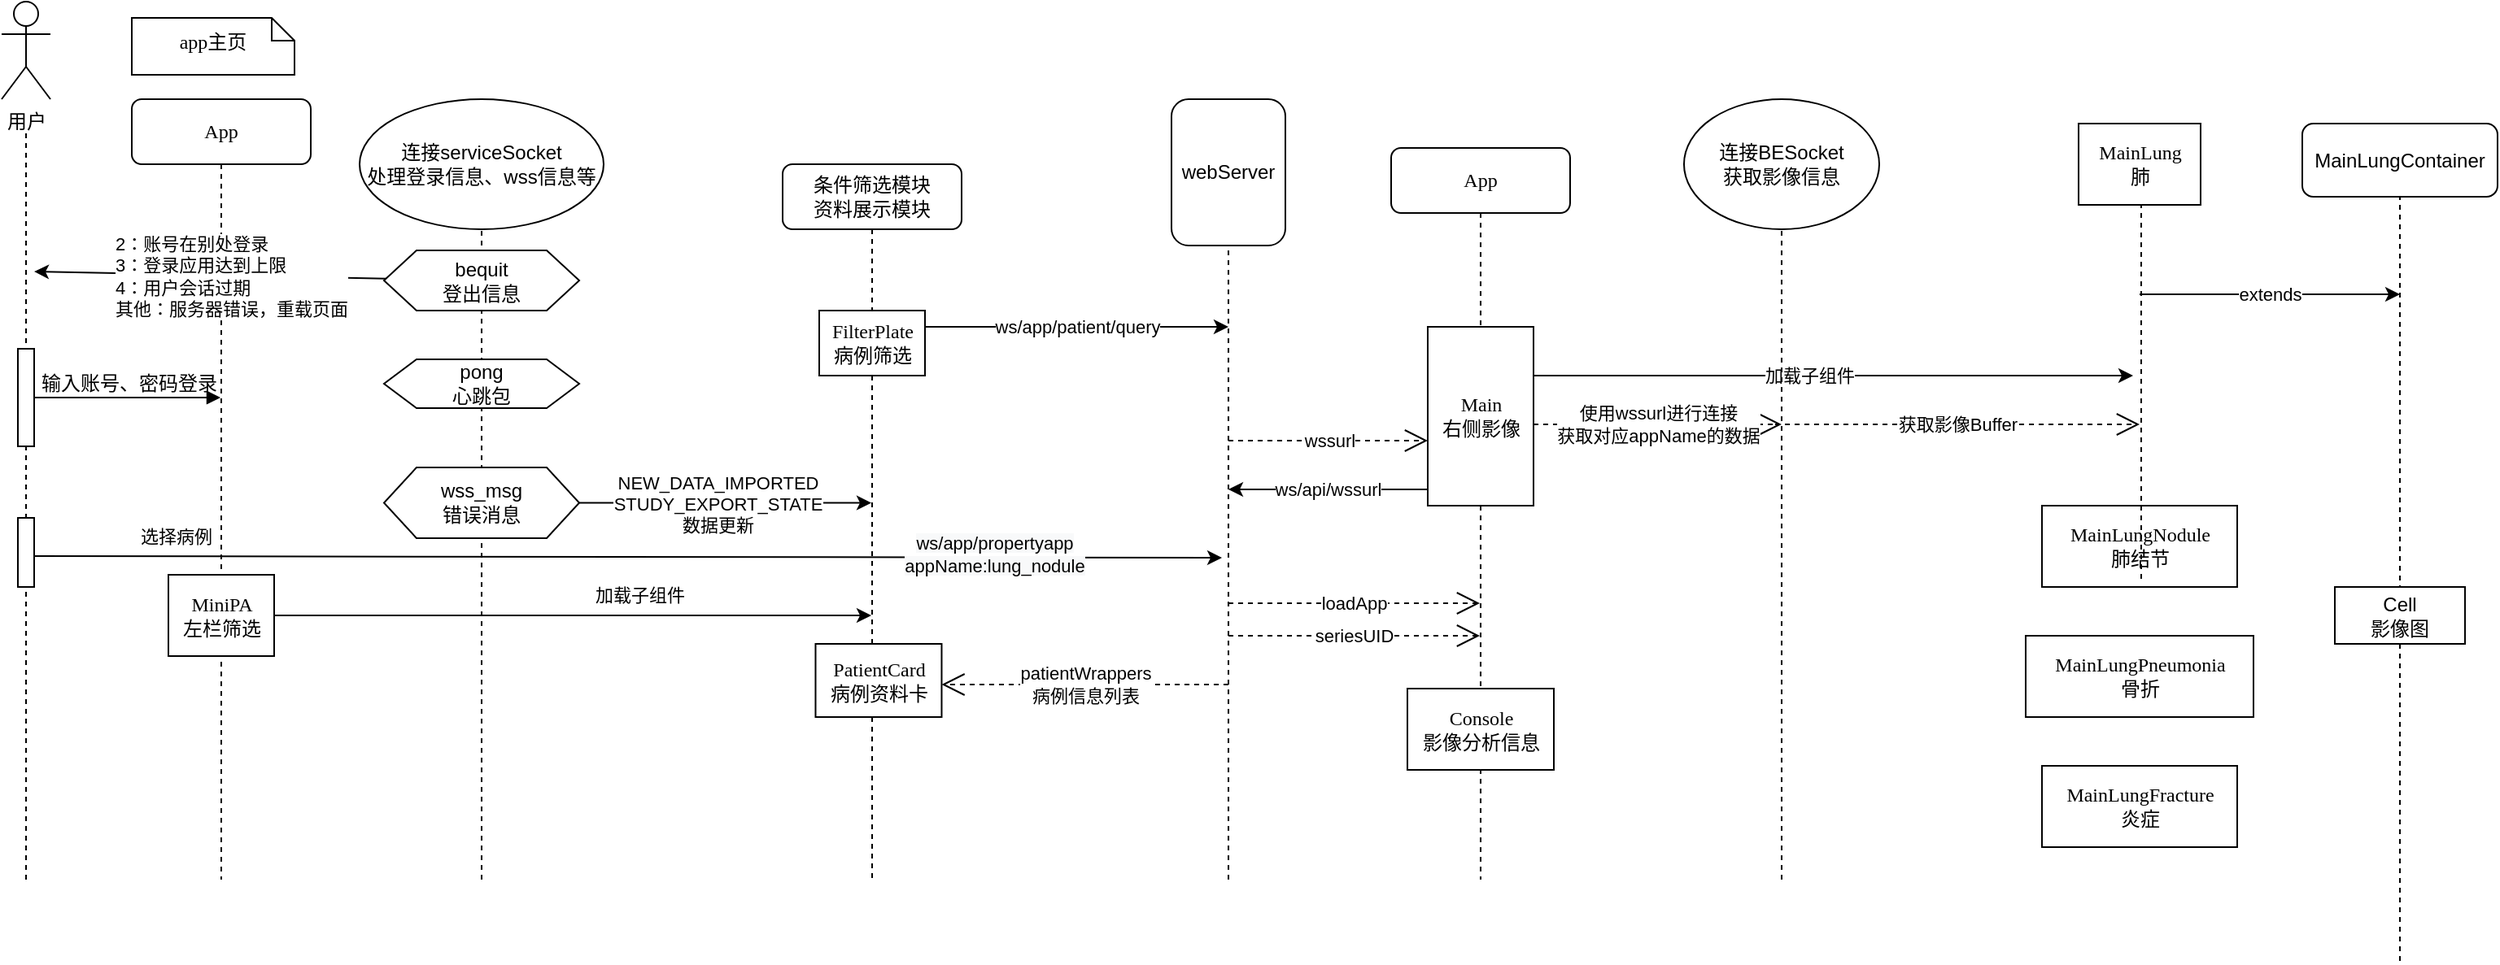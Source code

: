 <mxfile version="14.9.0" type="github">
  <diagram name="Page-1" id="13e1069c-82ec-6db2-03f1-153e76fe0fe0">
    <mxGraphModel dx="1154" dy="594" grid="1" gridSize="10" guides="1" tooltips="1" connect="1" arrows="1" fold="1" page="1" pageScale="1" pageWidth="1100" pageHeight="850" background="none" math="0" shadow="0">
      <root>
        <mxCell id="0" />
        <mxCell id="1" parent="0" />
        <mxCell id="CF_FWANQ5Wj2ceeT_asj-5" value="" style="endArrow=none;dashed=1;html=1;" parent="1" edge="1">
          <mxGeometry width="50" height="50" relative="1" as="geometry">
            <mxPoint x="35" y="560" as="sourcePoint" />
            <mxPoint x="35" y="100" as="targetPoint" />
          </mxGeometry>
        </mxCell>
        <mxCell id="7baba1c4bc27f4b0-2" value="条件筛选模块&lt;br&gt;资料展示模块" style="shape=umlLifeline;perimeter=lifelinePerimeter;whiteSpace=wrap;html=1;container=1;collapsible=0;recursiveResize=0;outlineConnect=0;rounded=1;shadow=0;comic=0;labelBackgroundColor=none;strokeWidth=1;fontFamily=Verdana;fontSize=12;align=center;" parent="1" vertex="1">
          <mxGeometry x="500" y="120" width="110" height="440" as="geometry" />
        </mxCell>
        <mxCell id="7baba1c4bc27f4b0-10" value="FilterPlate&lt;br&gt;病例筛选" style="html=1;points=[];perimeter=orthogonalPerimeter;rounded=0;shadow=0;comic=0;labelBackgroundColor=none;strokeWidth=1;fontFamily=Verdana;fontSize=12;align=center;" parent="7baba1c4bc27f4b0-2" vertex="1">
          <mxGeometry x="22.5" y="90" width="65" height="40" as="geometry" />
        </mxCell>
        <mxCell id="7baba1c4bc27f4b0-8" value="App" style="shape=umlLifeline;perimeter=lifelinePerimeter;whiteSpace=wrap;html=1;container=1;collapsible=0;recursiveResize=0;outlineConnect=0;rounded=1;shadow=0;comic=0;labelBackgroundColor=none;strokeWidth=1;fontFamily=Verdana;fontSize=12;align=center;" parent="1" vertex="1">
          <mxGeometry x="100" y="80" width="110" height="480" as="geometry" />
        </mxCell>
        <mxCell id="7baba1c4bc27f4b0-9" value="MiniPA&lt;br&gt;左栏筛选" style="html=1;points=[];perimeter=orthogonalPerimeter;rounded=0;shadow=0;comic=0;labelBackgroundColor=none;strokeWidth=1;fontFamily=Verdana;fontSize=12;align=center;" parent="7baba1c4bc27f4b0-8" vertex="1">
          <mxGeometry x="22.5" y="292.5" width="65" height="50" as="geometry" />
        </mxCell>
        <mxCell id="7baba1c4bc27f4b0-40" value="app主页" style="shape=note;whiteSpace=wrap;html=1;size=14;verticalAlign=middle;align=center;spacingTop=-6;rounded=0;shadow=0;comic=0;labelBackgroundColor=none;strokeWidth=1;fontFamily=Verdana;fontSize=12;" parent="1" vertex="1">
          <mxGeometry x="100" y="30" width="100" height="35" as="geometry" />
        </mxCell>
        <mxCell id="CF_FWANQ5Wj2ceeT_asj-1" value="用户" style="shape=umlActor;verticalLabelPosition=bottom;verticalAlign=top;html=1;outlineConnect=0;" parent="1" vertex="1">
          <mxGeometry x="20" y="20" width="30" height="60" as="geometry" />
        </mxCell>
        <mxCell id="CF_FWANQ5Wj2ceeT_asj-2" value="" style="html=1;points=[];perimeter=orthogonalPerimeter;rounded=0;shadow=0;comic=0;labelBackgroundColor=none;strokeWidth=1;fontFamily=Verdana;fontSize=12;align=center;" parent="1" vertex="1">
          <mxGeometry x="30" y="233.5" width="10" height="60" as="geometry" />
        </mxCell>
        <mxCell id="CF_FWANQ5Wj2ceeT_asj-6" value="&lt;span style=&quot;font-family: &amp;#34;helvetica&amp;#34;&quot;&gt;输入账号、密码登录&lt;/span&gt;" style="html=1;verticalAlign=bottom;endArrow=block;labelBackgroundColor=none;fontFamily=Verdana;fontSize=12;edgeStyle=elbowEdgeStyle;elbow=vertical;" parent="1" target="7baba1c4bc27f4b0-8" edge="1" source="CF_FWANQ5Wj2ceeT_asj-2">
          <mxGeometry relative="1" as="geometry">
            <mxPoint x="40" y="240" as="sourcePoint" />
            <mxPoint x="120" y="250" as="targetPoint" />
          </mxGeometry>
        </mxCell>
        <mxCell id="CF_FWANQ5Wj2ceeT_asj-12" value="" style="endArrow=classic;html=1;" parent="1" source="7baba1c4bc27f4b0-9" target="7baba1c4bc27f4b0-2" edge="1">
          <mxGeometry width="50" height="50" relative="1" as="geometry">
            <mxPoint x="310" y="230" as="sourcePoint" />
            <mxPoint x="360" y="180" as="targetPoint" />
          </mxGeometry>
        </mxCell>
        <mxCell id="CF_FWANQ5Wj2ceeT_asj-13" value="加载子组件" style="edgeLabel;html=1;align=center;verticalAlign=middle;resizable=0;points=[];" parent="CF_FWANQ5Wj2ceeT_asj-12" vertex="1" connectable="0">
          <mxGeometry x="0.298" y="-3" relative="1" as="geometry">
            <mxPoint x="-14" y="-16" as="offset" />
          </mxGeometry>
        </mxCell>
        <mxCell id="CF_FWANQ5Wj2ceeT_asj-14" value="PatientCard&lt;br&gt;病例资料卡" style="html=1;points=[];perimeter=orthogonalPerimeter;rounded=0;shadow=0;comic=0;labelBackgroundColor=none;strokeWidth=1;fontFamily=Verdana;fontSize=12;align=center;" parent="1" vertex="1">
          <mxGeometry x="520.24" y="415" width="77.5" height="45" as="geometry" />
        </mxCell>
        <mxCell id="CF_FWANQ5Wj2ceeT_asj-16" value="ws/app/patient/query" style="endArrow=classic;html=1;startArrow=none;" parent="1" source="7baba1c4bc27f4b0-10" edge="1">
          <mxGeometry width="50" height="50" relative="1" as="geometry">
            <mxPoint x="613.99" y="167.353" as="sourcePoint" />
            <mxPoint x="773.99" y="220" as="targetPoint" />
          </mxGeometry>
        </mxCell>
        <mxCell id="CF_FWANQ5Wj2ceeT_asj-18" value="webServer" style="rounded=1;whiteSpace=wrap;html=1;gradientColor=none;align=center;verticalAlign=middle;" parent="1" vertex="1">
          <mxGeometry x="738.99" y="80" width="70" height="90" as="geometry" />
        </mxCell>
        <mxCell id="GgmhdhTbTPwPxOHPuyEN-7" value="App" style="shape=umlLifeline;perimeter=lifelinePerimeter;whiteSpace=wrap;html=1;container=1;collapsible=0;recursiveResize=0;outlineConnect=0;rounded=1;shadow=0;comic=0;labelBackgroundColor=none;strokeWidth=1;fontFamily=Verdana;fontSize=12;align=center;" vertex="1" parent="1">
          <mxGeometry x="873.99" y="110" width="110" height="450" as="geometry" />
        </mxCell>
        <mxCell id="GgmhdhTbTPwPxOHPuyEN-8" value="Console&lt;br&gt;影像分析信息" style="html=1;points=[];perimeter=orthogonalPerimeter;rounded=0;shadow=0;comic=0;labelBackgroundColor=none;strokeWidth=1;fontFamily=Verdana;fontSize=12;align=center;" vertex="1" parent="GgmhdhTbTPwPxOHPuyEN-7">
          <mxGeometry x="10" y="332.5" width="90" height="50" as="geometry" />
        </mxCell>
        <mxCell id="GgmhdhTbTPwPxOHPuyEN-9" value="Main&lt;br&gt;右侧影像" style="html=1;points=[];perimeter=orthogonalPerimeter;rounded=0;shadow=0;comic=0;labelBackgroundColor=none;strokeWidth=1;fontFamily=Verdana;fontSize=12;align=center;" vertex="1" parent="1">
          <mxGeometry x="896.49" y="220" width="65" height="110" as="geometry" />
        </mxCell>
        <mxCell id="GgmhdhTbTPwPxOHPuyEN-19" value="loadApp" style="endArrow=open;endSize=12;dashed=1;html=1;" edge="1" parent="1" target="GgmhdhTbTPwPxOHPuyEN-7">
          <mxGeometry x="-0.003" width="160" relative="1" as="geometry">
            <mxPoint x="773.99" y="390" as="sourcePoint" />
            <mxPoint x="923.99" y="210" as="targetPoint" />
            <mxPoint as="offset" />
          </mxGeometry>
        </mxCell>
        <mxCell id="GgmhdhTbTPwPxOHPuyEN-20" value="连接BESocket&lt;br&gt;获取影像信息" style="ellipse;whiteSpace=wrap;html=1;" vertex="1" parent="1">
          <mxGeometry x="1053.99" y="80" width="120" height="80" as="geometry" />
        </mxCell>
        <mxCell id="GgmhdhTbTPwPxOHPuyEN-24" value="wssurl" style="endArrow=open;endSize=12;dashed=1;html=1;" edge="1" parent="1" target="GgmhdhTbTPwPxOHPuyEN-9">
          <mxGeometry x="0.02" width="160" relative="1" as="geometry">
            <mxPoint x="773.99" y="290" as="sourcePoint" />
            <mxPoint x="833.99" y="240" as="targetPoint" />
            <Array as="points" />
            <mxPoint as="offset" />
          </mxGeometry>
        </mxCell>
        <mxCell id="GgmhdhTbTPwPxOHPuyEN-27" value="使用wssurl进行连接&lt;br&gt;获取对应appName的数据" style="endArrow=open;endSize=12;dashed=1;html=1;" edge="1" parent="1" source="GgmhdhTbTPwPxOHPuyEN-9">
          <mxGeometry width="160" relative="1" as="geometry">
            <mxPoint x="943.99" y="250" as="sourcePoint" />
            <mxPoint x="1113.99" y="280" as="targetPoint" />
            <Array as="points" />
          </mxGeometry>
        </mxCell>
        <mxCell id="GgmhdhTbTPwPxOHPuyEN-28" value="连接serviceSocket&lt;br&gt;处理登录信息、wss信息等" style="ellipse;whiteSpace=wrap;html=1;" vertex="1" parent="1">
          <mxGeometry x="240" y="80" width="150" height="80" as="geometry" />
        </mxCell>
        <mxCell id="GgmhdhTbTPwPxOHPuyEN-30" value="" style="endArrow=classic;html=1;" edge="1" parent="1" source="GgmhdhTbTPwPxOHPuyEN-9">
          <mxGeometry width="50" height="50" relative="1" as="geometry">
            <mxPoint x="1073.99" y="390" as="sourcePoint" />
            <mxPoint x="1330" y="250" as="targetPoint" />
          </mxGeometry>
        </mxCell>
        <mxCell id="GgmhdhTbTPwPxOHPuyEN-31" value="加载子组件" style="edgeLabel;html=1;align=center;verticalAlign=middle;resizable=0;points=[];" vertex="1" connectable="0" parent="GgmhdhTbTPwPxOHPuyEN-30">
          <mxGeometry x="-0.143" y="-1" relative="1" as="geometry">
            <mxPoint x="11" y="-1" as="offset" />
          </mxGeometry>
        </mxCell>
        <mxCell id="GgmhdhTbTPwPxOHPuyEN-51" value="" style="endArrow=none;dashed=1;html=1;startArrow=none;" edge="1" parent="1" source="GgmhdhTbTPwPxOHPuyEN-29">
          <mxGeometry width="50" height="50" relative="1" as="geometry">
            <mxPoint x="1334.99" y="375" as="sourcePoint" />
            <mxPoint x="1335" y="130" as="targetPoint" />
          </mxGeometry>
        </mxCell>
        <mxCell id="GgmhdhTbTPwPxOHPuyEN-46" value="MainLungNodule&lt;br&gt;肺结节" style="html=1;points=[];perimeter=orthogonalPerimeter;rounded=0;shadow=0;comic=0;labelBackgroundColor=none;strokeWidth=1;fontFamily=Verdana;fontSize=12;align=center;" vertex="1" parent="1">
          <mxGeometry x="1273.99" y="330" width="120" height="50" as="geometry" />
        </mxCell>
        <mxCell id="GgmhdhTbTPwPxOHPuyEN-52" value="" style="endArrow=none;dashed=1;html=1;startArrow=none;" edge="1" parent="1">
          <mxGeometry width="50" height="50" relative="1" as="geometry">
            <mxPoint x="1334.99" y="455" as="sourcePoint" />
            <mxPoint x="1334.99" y="425" as="targetPoint" />
          </mxGeometry>
        </mxCell>
        <mxCell id="GgmhdhTbTPwPxOHPuyEN-47" value="MainLungPneumonia&lt;br&gt;骨折" style="html=1;points=[];perimeter=orthogonalPerimeter;rounded=0;shadow=0;comic=0;labelBackgroundColor=none;strokeWidth=1;fontFamily=Verdana;fontSize=12;align=center;" vertex="1" parent="1">
          <mxGeometry x="1263.99" y="410" width="140" height="50" as="geometry" />
        </mxCell>
        <mxCell id="GgmhdhTbTPwPxOHPuyEN-53" value="" style="endArrow=none;dashed=1;html=1;startArrow=none;" edge="1" parent="1">
          <mxGeometry width="50" height="50" relative="1" as="geometry">
            <mxPoint x="1334.99" y="535" as="sourcePoint" />
            <mxPoint x="1334.99" y="505" as="targetPoint" />
          </mxGeometry>
        </mxCell>
        <mxCell id="GgmhdhTbTPwPxOHPuyEN-48" value="MainLungFracture&lt;br&gt;炎症" style="html=1;points=[];perimeter=orthogonalPerimeter;rounded=0;shadow=0;comic=0;labelBackgroundColor=none;strokeWidth=1;fontFamily=Verdana;fontSize=12;align=center;" vertex="1" parent="1">
          <mxGeometry x="1273.99" y="490" width="120" height="50" as="geometry" />
        </mxCell>
        <mxCell id="GgmhdhTbTPwPxOHPuyEN-57" value="MainLungContainer" style="rounded=1;whiteSpace=wrap;html=1;" vertex="1" parent="1">
          <mxGeometry x="1433.99" y="95" width="120" height="45" as="geometry" />
        </mxCell>
        <mxCell id="GgmhdhTbTPwPxOHPuyEN-58" value="extends" style="endArrow=classic;html=1;" edge="1" parent="1">
          <mxGeometry width="50" height="50" relative="1" as="geometry">
            <mxPoint x="1334" y="200" as="sourcePoint" />
            <mxPoint x="1494" y="200" as="targetPoint" />
          </mxGeometry>
        </mxCell>
        <mxCell id="GgmhdhTbTPwPxOHPuyEN-59" value="" style="endArrow=none;dashed=1;html=1;" edge="1" parent="1" target="GgmhdhTbTPwPxOHPuyEN-57">
          <mxGeometry width="50" height="50" relative="1" as="geometry">
            <mxPoint x="1493.99" y="610" as="sourcePoint" />
            <mxPoint x="1243.99" y="430" as="targetPoint" />
          </mxGeometry>
        </mxCell>
        <mxCell id="GgmhdhTbTPwPxOHPuyEN-60" value="Cell&lt;br&gt;影像图" style="rounded=0;whiteSpace=wrap;html=1;" vertex="1" parent="1">
          <mxGeometry x="1453.99" y="380" width="80" height="35" as="geometry" />
        </mxCell>
        <mxCell id="GgmhdhTbTPwPxOHPuyEN-61" value="获取影像Buffer" style="endArrow=open;endSize=12;dashed=1;html=1;" edge="1" parent="1">
          <mxGeometry width="160" relative="1" as="geometry">
            <mxPoint x="1110" y="280" as="sourcePoint" />
            <mxPoint x="1334" y="280" as="targetPoint" />
          </mxGeometry>
        </mxCell>
        <mxCell id="GgmhdhTbTPwPxOHPuyEN-65" value="" style="endArrow=none;dashed=1;html=1;" edge="1" parent="1" target="CF_FWANQ5Wj2ceeT_asj-18">
          <mxGeometry width="50" height="50" relative="1" as="geometry">
            <mxPoint x="774" y="560" as="sourcePoint" />
            <mxPoint x="783.99" y="160" as="targetPoint" />
          </mxGeometry>
        </mxCell>
        <mxCell id="GgmhdhTbTPwPxOHPuyEN-68" value="patientWrappers&lt;br&gt;病例信息列表" style="endArrow=open;endSize=12;dashed=1;html=1;" edge="1" parent="1" target="CF_FWANQ5Wj2ceeT_asj-14">
          <mxGeometry width="160" relative="1" as="geometry">
            <mxPoint x="773.99" y="440" as="sourcePoint" />
            <mxPoint x="723.99" y="380" as="targetPoint" />
          </mxGeometry>
        </mxCell>
        <mxCell id="GgmhdhTbTPwPxOHPuyEN-70" value="选择病例" style="endArrow=classic;html=1;exitX=0.9;exitY=0.553;exitDx=0;exitDy=0;exitPerimeter=0;" edge="1" parent="1" source="GgmhdhTbTPwPxOHPuyEN-73">
          <mxGeometry x="-0.761" y="12" width="50" height="50" relative="1" as="geometry">
            <mxPoint x="30" y="358.53" as="sourcePoint" />
            <mxPoint x="770" y="362" as="targetPoint" />
            <mxPoint as="offset" />
          </mxGeometry>
        </mxCell>
        <mxCell id="GgmhdhTbTPwPxOHPuyEN-84" value="Text" style="edgeLabel;html=1;align=center;verticalAlign=middle;resizable=0;points=[];" vertex="1" connectable="0" parent="GgmhdhTbTPwPxOHPuyEN-70">
          <mxGeometry x="0.592" y="-1" relative="1" as="geometry">
            <mxPoint as="offset" />
          </mxGeometry>
        </mxCell>
        <mxCell id="GgmhdhTbTPwPxOHPuyEN-85" value="&lt;span style=&quot;background-color: rgb(248 , 249 , 250)&quot;&gt;ws/app/propertyapp&lt;/span&gt;&lt;br&gt;&lt;span style=&quot;background-color: rgb(248 , 249 , 250)&quot;&gt;appName:lung_nodule&lt;/span&gt;" style="edgeLabel;html=1;align=center;verticalAlign=middle;resizable=0;points=[];" vertex="1" connectable="0" parent="GgmhdhTbTPwPxOHPuyEN-70">
          <mxGeometry x="0.595" y="-3" relative="1" as="geometry">
            <mxPoint x="8" y="-5" as="offset" />
          </mxGeometry>
        </mxCell>
        <mxCell id="GgmhdhTbTPwPxOHPuyEN-73" value="" style="html=1;points=[];perimeter=orthogonalPerimeter;rounded=0;shadow=0;comic=0;labelBackgroundColor=none;strokeWidth=1;fontFamily=Verdana;fontSize=12;align=center;" vertex="1" parent="1">
          <mxGeometry x="30" y="337.5" width="10" height="42.5" as="geometry" />
        </mxCell>
        <mxCell id="GgmhdhTbTPwPxOHPuyEN-75" value="seriesUID" style="endArrow=open;endSize=12;dashed=1;html=1;" edge="1" parent="1" target="GgmhdhTbTPwPxOHPuyEN-7">
          <mxGeometry width="160" relative="1" as="geometry">
            <mxPoint x="773.99" y="410" as="sourcePoint" />
            <mxPoint x="923.99" y="430" as="targetPoint" />
          </mxGeometry>
        </mxCell>
        <mxCell id="GgmhdhTbTPwPxOHPuyEN-76" value="&lt;span style=&quot;color: rgb(0 , 0 , 0) ; font-family: &amp;#34;helvetica&amp;#34; ; font-size: 11px ; font-style: normal ; font-weight: 400 ; letter-spacing: normal ; text-align: center ; text-indent: 0px ; text-transform: none ; word-spacing: 0px ; background-color: rgb(255 , 255 , 255) ; display: inline ; float: none&quot;&gt;ws/api/wssurl&lt;/span&gt;" style="endArrow=classic;html=1;" edge="1" parent="1" source="GgmhdhTbTPwPxOHPuyEN-9">
          <mxGeometry width="50" height="50" relative="1" as="geometry">
            <mxPoint x="773.99" y="310" as="sourcePoint" />
            <mxPoint x="773.99" y="320" as="targetPoint" />
          </mxGeometry>
        </mxCell>
        <mxCell id="GgmhdhTbTPwPxOHPuyEN-82" value="" style="endArrow=none;dashed=1;html=1;" edge="1" parent="1" target="GgmhdhTbTPwPxOHPuyEN-20">
          <mxGeometry width="50" height="50" relative="1" as="geometry">
            <mxPoint x="1114" y="560" as="sourcePoint" />
            <mxPoint x="983.99" y="280" as="targetPoint" />
          </mxGeometry>
        </mxCell>
        <mxCell id="GgmhdhTbTPwPxOHPuyEN-29" value="MainLung&lt;br&gt;肺" style="html=1;points=[];perimeter=orthogonalPerimeter;rounded=0;shadow=0;comic=0;labelBackgroundColor=none;strokeWidth=1;fontFamily=Verdana;fontSize=12;align=center;" vertex="1" parent="1">
          <mxGeometry x="1296.49" y="95" width="75" height="50" as="geometry" />
        </mxCell>
        <mxCell id="GgmhdhTbTPwPxOHPuyEN-86" value="" style="endArrow=none;dashed=1;html=1;startArrow=none;" edge="1" parent="1" target="GgmhdhTbTPwPxOHPuyEN-29">
          <mxGeometry width="50" height="50" relative="1" as="geometry">
            <mxPoint x="1334.99" y="375" as="sourcePoint" />
            <mxPoint x="1335" y="130" as="targetPoint" />
          </mxGeometry>
        </mxCell>
        <mxCell id="GgmhdhTbTPwPxOHPuyEN-87" value="" style="endArrow=none;dashed=1;html=1;" edge="1" parent="1" target="GgmhdhTbTPwPxOHPuyEN-28">
          <mxGeometry width="50" height="50" relative="1" as="geometry">
            <mxPoint x="315" y="560" as="sourcePoint" />
            <mxPoint x="350" y="180" as="targetPoint" />
          </mxGeometry>
        </mxCell>
        <mxCell id="GgmhdhTbTPwPxOHPuyEN-88" value="bequit&lt;br&gt;登出信息" style="shape=hexagon;perimeter=hexagonPerimeter2;whiteSpace=wrap;html=1;fixedSize=1;" vertex="1" parent="1">
          <mxGeometry x="255" y="173" width="120" height="37" as="geometry" />
        </mxCell>
        <mxCell id="GgmhdhTbTPwPxOHPuyEN-89" value="pong&lt;br&gt;心跳包" style="shape=hexagon;perimeter=hexagonPerimeter2;whiteSpace=wrap;html=1;fixedSize=1;" vertex="1" parent="1">
          <mxGeometry x="255" y="240" width="120" height="30" as="geometry" />
        </mxCell>
        <mxCell id="GgmhdhTbTPwPxOHPuyEN-90" value="wss_msg&lt;br&gt;错误消息" style="shape=hexagon;perimeter=hexagonPerimeter2;whiteSpace=wrap;html=1;fixedSize=1;" vertex="1" parent="1">
          <mxGeometry x="255" y="306.5" width="120" height="43.5" as="geometry" />
        </mxCell>
        <mxCell id="GgmhdhTbTPwPxOHPuyEN-91" value="" style="endArrow=classic;html=1;" edge="1" parent="1" source="GgmhdhTbTPwPxOHPuyEN-88">
          <mxGeometry width="50" height="50" relative="1" as="geometry">
            <mxPoint x="240" y="196" as="sourcePoint" />
            <mxPoint x="40" y="186" as="targetPoint" />
          </mxGeometry>
        </mxCell>
        <mxCell id="GgmhdhTbTPwPxOHPuyEN-92" value="&lt;div style=&quot;text-align: left&quot;&gt;2：账号在别处登录&lt;/div&gt;&lt;div style=&quot;text-align: left&quot;&gt;3：登录应用达到上限&lt;/div&gt;&lt;div style=&quot;text-align: left&quot;&gt;4：用户会话过期&lt;/div&gt;&lt;div style=&quot;text-align: left&quot;&gt;其他：服务器错误，重载页面&lt;/div&gt;" style="edgeLabel;html=1;align=center;verticalAlign=middle;resizable=0;points=[];" vertex="1" connectable="0" parent="GgmhdhTbTPwPxOHPuyEN-91">
          <mxGeometry x="-0.283" relative="1" as="geometry">
            <mxPoint x="-18" as="offset" />
          </mxGeometry>
        </mxCell>
        <mxCell id="GgmhdhTbTPwPxOHPuyEN-93" value="" style="endArrow=classic;html=1;" edge="1" parent="1" source="GgmhdhTbTPwPxOHPuyEN-90" target="7baba1c4bc27f4b0-2">
          <mxGeometry width="50" height="50" relative="1" as="geometry">
            <mxPoint x="390" y="410" as="sourcePoint" />
            <mxPoint x="440" y="360" as="targetPoint" />
          </mxGeometry>
        </mxCell>
        <mxCell id="GgmhdhTbTPwPxOHPuyEN-94" value="NEW_DATA_IMPORTED&lt;br&gt;&lt;span style=&quot;font-size: 11px&quot;&gt;STUDY_EXPORT_STATE&lt;br&gt;&lt;/span&gt;数据更新" style="edgeLabel;html=1;align=center;verticalAlign=middle;resizable=0;points=[];" vertex="1" connectable="0" parent="GgmhdhTbTPwPxOHPuyEN-93">
          <mxGeometry x="-0.211" y="1" relative="1" as="geometry">
            <mxPoint x="14" y="1" as="offset" />
          </mxGeometry>
        </mxCell>
      </root>
    </mxGraphModel>
  </diagram>
</mxfile>
